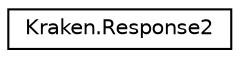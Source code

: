 digraph "Graphical Class Hierarchy"
{
 // LATEX_PDF_SIZE
  edge [fontname="Helvetica",fontsize="10",labelfontname="Helvetica",labelfontsize="10"];
  node [fontname="Helvetica",fontsize="10",shape=record];
  rankdir="LR";
  Node0 [label="Kraken.Response2",height=0.2,width=0.4,color="black", fillcolor="white", style="filled",URL="$class_kraken_1_1_response2.html",tooltip=" "];
}
